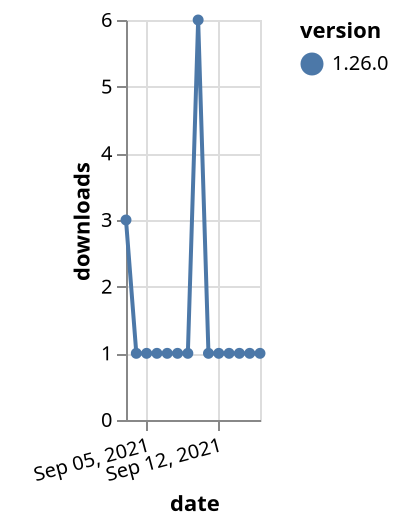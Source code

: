{"$schema": "https://vega.github.io/schema/vega-lite/v5.json", "description": "A simple bar chart with embedded data.", "data": {"values": [{"date": "2021-09-03", "total": 498, "delta": 3, "version": "1.26.0"}, {"date": "2021-09-04", "total": 499, "delta": 1, "version": "1.26.0"}, {"date": "2021-09-05", "total": 500, "delta": 1, "version": "1.26.0"}, {"date": "2021-09-06", "total": 501, "delta": 1, "version": "1.26.0"}, {"date": "2021-09-07", "total": 502, "delta": 1, "version": "1.26.0"}, {"date": "2021-09-08", "total": 503, "delta": 1, "version": "1.26.0"}, {"date": "2021-09-09", "total": 504, "delta": 1, "version": "1.26.0"}, {"date": "2021-09-10", "total": 510, "delta": 6, "version": "1.26.0"}, {"date": "2021-09-11", "total": 511, "delta": 1, "version": "1.26.0"}, {"date": "2021-09-12", "total": 512, "delta": 1, "version": "1.26.0"}, {"date": "2021-09-13", "total": 513, "delta": 1, "version": "1.26.0"}, {"date": "2021-09-14", "total": 514, "delta": 1, "version": "1.26.0"}, {"date": "2021-09-15", "total": 515, "delta": 1, "version": "1.26.0"}, {"date": "2021-09-16", "total": 516, "delta": 1, "version": "1.26.0"}]}, "width": "container", "mark": {"type": "line", "point": {"filled": true}}, "encoding": {"x": {"field": "date", "type": "temporal", "timeUnit": "yearmonthdate", "title": "date", "axis": {"labelAngle": -15}}, "y": {"field": "delta", "type": "quantitative", "title": "downloads"}, "color": {"field": "version", "type": "nominal"}, "tooltip": {"field": "delta"}}}
